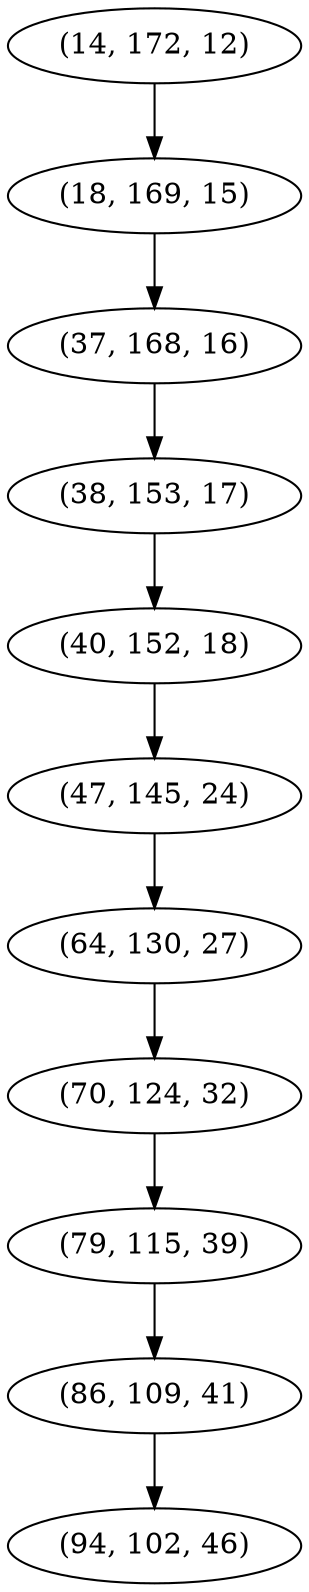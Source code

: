 digraph tree {
    "(14, 172, 12)";
    "(18, 169, 15)";
    "(37, 168, 16)";
    "(38, 153, 17)";
    "(40, 152, 18)";
    "(47, 145, 24)";
    "(64, 130, 27)";
    "(70, 124, 32)";
    "(79, 115, 39)";
    "(86, 109, 41)";
    "(94, 102, 46)";
    "(14, 172, 12)" -> "(18, 169, 15)";
    "(18, 169, 15)" -> "(37, 168, 16)";
    "(37, 168, 16)" -> "(38, 153, 17)";
    "(38, 153, 17)" -> "(40, 152, 18)";
    "(40, 152, 18)" -> "(47, 145, 24)";
    "(47, 145, 24)" -> "(64, 130, 27)";
    "(64, 130, 27)" -> "(70, 124, 32)";
    "(70, 124, 32)" -> "(79, 115, 39)";
    "(79, 115, 39)" -> "(86, 109, 41)";
    "(86, 109, 41)" -> "(94, 102, 46)";
}
